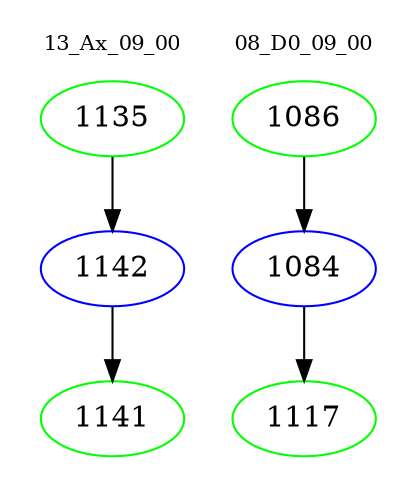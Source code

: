 digraph{
subgraph cluster_0 {
color = white
label = "13_Ax_09_00";
fontsize=10;
T0_1135 [label="1135", color="green"]
T0_1135 -> T0_1142 [color="black"]
T0_1142 [label="1142", color="blue"]
T0_1142 -> T0_1141 [color="black"]
T0_1141 [label="1141", color="green"]
}
subgraph cluster_1 {
color = white
label = "08_D0_09_00";
fontsize=10;
T1_1086 [label="1086", color="green"]
T1_1086 -> T1_1084 [color="black"]
T1_1084 [label="1084", color="blue"]
T1_1084 -> T1_1117 [color="black"]
T1_1117 [label="1117", color="green"]
}
}
